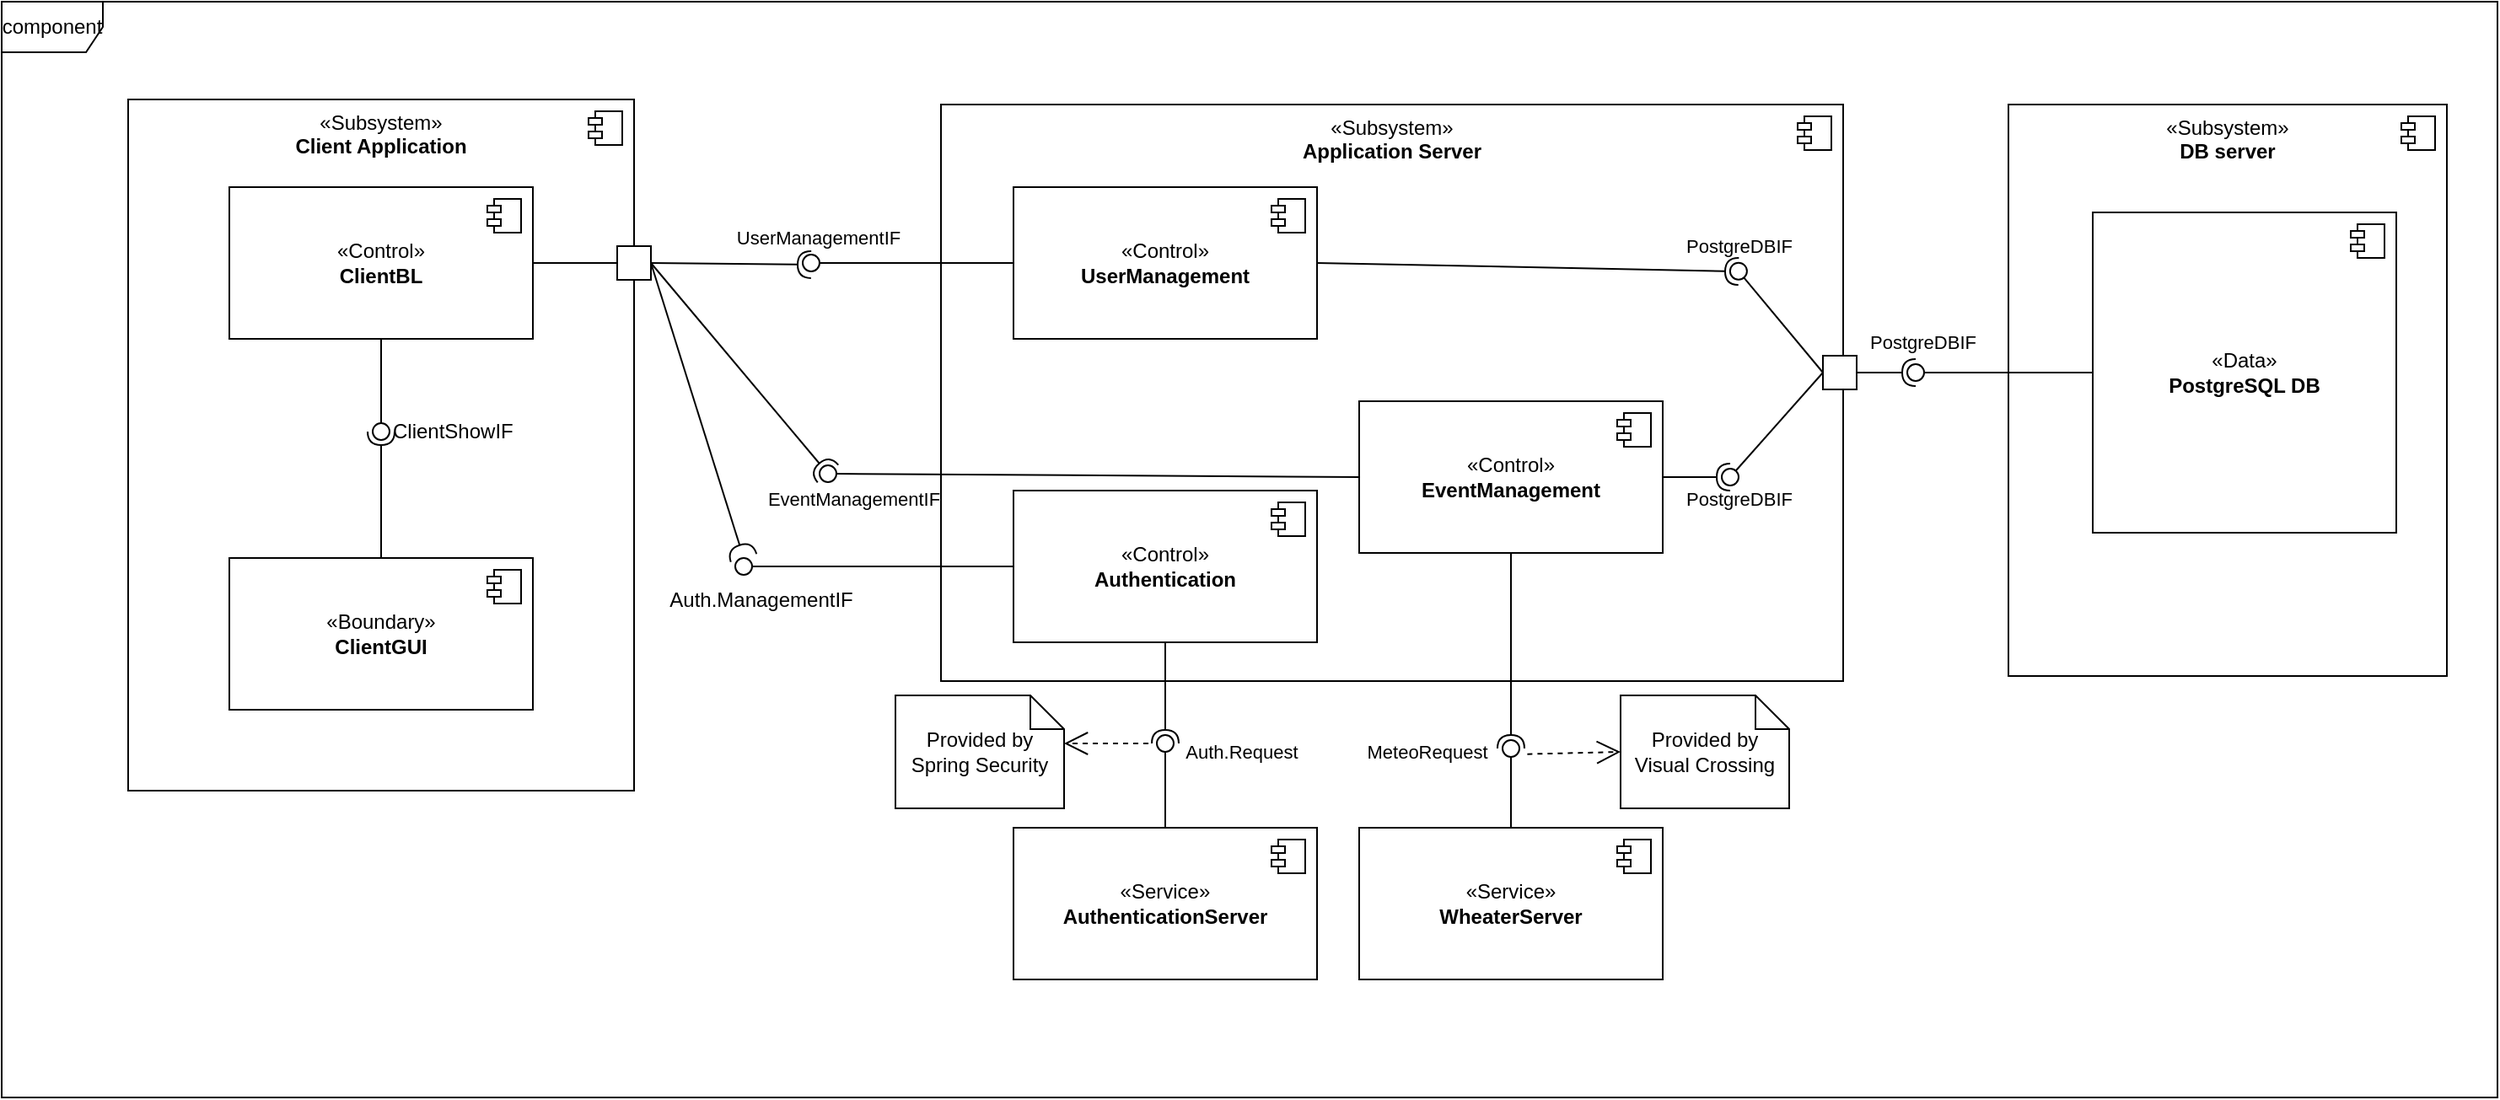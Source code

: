 <mxfile version="23.1.1" type="github">
  <diagram name="Pagina-1" id="ZtDWFs8vRNodkU7NK99P">
    <mxGraphModel dx="2713" dy="1718" grid="1" gridSize="10" guides="1" tooltips="1" connect="1" arrows="1" fold="1" page="1" pageScale="1" pageWidth="827" pageHeight="1169" math="0" shadow="0">
      <root>
        <mxCell id="0" />
        <mxCell id="1" parent="0" />
        <mxCell id="o72glYHgqPc7JBYB_R62-38" value="«Subsystem»&lt;br&gt;&lt;b&gt;DB server&lt;/b&gt;" style="html=1;dropTarget=0;whiteSpace=wrap;verticalAlign=top;" parent="1" vertex="1">
          <mxGeometry x="330" y="-29" width="260" height="339" as="geometry" />
        </mxCell>
        <mxCell id="o72glYHgqPc7JBYB_R62-39" value="" style="shape=module;jettyWidth=8;jettyHeight=4;" parent="o72glYHgqPc7JBYB_R62-38" vertex="1">
          <mxGeometry x="1" width="20" height="20" relative="1" as="geometry">
            <mxPoint x="-27" y="7" as="offset" />
          </mxGeometry>
        </mxCell>
        <mxCell id="o72glYHgqPc7JBYB_R62-35" value="«Subsystem»&lt;br&gt;&lt;b&gt;Application Server&lt;/b&gt;" style="html=1;dropTarget=0;whiteSpace=wrap;verticalAlign=top;" parent="1" vertex="1">
          <mxGeometry x="-303" y="-29" width="535" height="342" as="geometry" />
        </mxCell>
        <mxCell id="o72glYHgqPc7JBYB_R62-36" value="" style="shape=module;jettyWidth=8;jettyHeight=4;" parent="o72glYHgqPc7JBYB_R62-35" vertex="1">
          <mxGeometry x="1" width="20" height="20" relative="1" as="geometry">
            <mxPoint x="-27" y="7" as="offset" />
          </mxGeometry>
        </mxCell>
        <mxCell id="o72glYHgqPc7JBYB_R62-1" value="«Subsystem»&lt;br&gt;&lt;b&gt;Client Application&lt;/b&gt;" style="html=1;dropTarget=0;whiteSpace=wrap;verticalAlign=top;" parent="1" vertex="1">
          <mxGeometry x="-785" y="-32" width="300" height="410" as="geometry" />
        </mxCell>
        <mxCell id="o72glYHgqPc7JBYB_R62-2" value="" style="shape=module;jettyWidth=8;jettyHeight=4;" parent="o72glYHgqPc7JBYB_R62-1" vertex="1">
          <mxGeometry x="1" width="20" height="20" relative="1" as="geometry">
            <mxPoint x="-27" y="7" as="offset" />
          </mxGeometry>
        </mxCell>
        <mxCell id="5seyrMzP3nXMBWjV6_gZ-1" value="«Data»&lt;br style=&quot;border-color: var(--border-color);&quot;&gt;&lt;b&gt;PostgreSQL DB&lt;/b&gt;" style="html=1;dropTarget=0;whiteSpace=wrap;" parent="1" vertex="1">
          <mxGeometry x="380" y="35" width="180" height="190" as="geometry" />
        </mxCell>
        <mxCell id="5seyrMzP3nXMBWjV6_gZ-2" value="" style="shape=module;jettyWidth=8;jettyHeight=4;" parent="5seyrMzP3nXMBWjV6_gZ-1" vertex="1">
          <mxGeometry x="1" width="20" height="20" relative="1" as="geometry">
            <mxPoint x="-27" y="7" as="offset" />
          </mxGeometry>
        </mxCell>
        <mxCell id="5seyrMzP3nXMBWjV6_gZ-16" value="" style="ellipse;whiteSpace=wrap;html=1;align=center;aspect=fixed;fillColor=none;strokeColor=none;resizable=0;perimeter=centerPerimeter;rotatable=0;allowArrows=0;points=[];outlineConnect=1;" parent="1" vertex="1">
          <mxGeometry x="125" y="190" width="10" height="10" as="geometry" />
        </mxCell>
        <mxCell id="5seyrMzP3nXMBWjV6_gZ-22" value="" style="ellipse;whiteSpace=wrap;html=1;align=center;aspect=fixed;fillColor=none;strokeColor=none;resizable=0;perimeter=centerPerimeter;rotatable=0;allowArrows=0;points=[];outlineConnect=1;" parent="1" vertex="1">
          <mxGeometry x="520" y="90" width="10" height="10" as="geometry" />
        </mxCell>
        <mxCell id="5seyrMzP3nXMBWjV6_gZ-24" value="«Control»&lt;br style=&quot;border-color: var(--border-color);&quot;&gt;&lt;b&gt;UserManagement&lt;/b&gt;" style="html=1;dropTarget=0;whiteSpace=wrap;" parent="1" vertex="1">
          <mxGeometry x="-260" y="20" width="180" height="90" as="geometry" />
        </mxCell>
        <mxCell id="5seyrMzP3nXMBWjV6_gZ-25" value="" style="shape=module;jettyWidth=8;jettyHeight=4;" parent="5seyrMzP3nXMBWjV6_gZ-24" vertex="1">
          <mxGeometry x="1" width="20" height="20" relative="1" as="geometry">
            <mxPoint x="-27" y="7" as="offset" />
          </mxGeometry>
        </mxCell>
        <mxCell id="5seyrMzP3nXMBWjV6_gZ-26" value="«Control»&lt;br style=&quot;border-color: var(--border-color);&quot;&gt;&lt;b&gt;EventManagement&lt;/b&gt;" style="html=1;dropTarget=0;whiteSpace=wrap;" parent="1" vertex="1">
          <mxGeometry x="-55" y="147" width="180" height="90" as="geometry" />
        </mxCell>
        <mxCell id="5seyrMzP3nXMBWjV6_gZ-27" value="" style="shape=module;jettyWidth=8;jettyHeight=4;" parent="5seyrMzP3nXMBWjV6_gZ-26" vertex="1">
          <mxGeometry x="1" width="20" height="20" relative="1" as="geometry">
            <mxPoint x="-27" y="7" as="offset" />
          </mxGeometry>
        </mxCell>
        <mxCell id="5seyrMzP3nXMBWjV6_gZ-40" value="" style="ellipse;whiteSpace=wrap;html=1;align=center;aspect=fixed;fillColor=none;strokeColor=none;resizable=0;perimeter=centerPerimeter;rotatable=0;allowArrows=0;points=[];outlineConnect=1;" parent="1" vertex="1">
          <mxGeometry x="165" y="180" width="10" height="10" as="geometry" />
        </mxCell>
        <mxCell id="5seyrMzP3nXMBWjV6_gZ-41" value="PostgreDBIF" style="edgeLabel;html=1;align=center;verticalAlign=middle;resizable=0;points=[];" parent="1" vertex="1" connectable="0">
          <mxGeometry x="270" y="120" as="geometry">
            <mxPoint x="9" y="-8" as="offset" />
          </mxGeometry>
        </mxCell>
        <mxCell id="5seyrMzP3nXMBWjV6_gZ-46" value="" style="ellipse;whiteSpace=wrap;html=1;align=center;aspect=fixed;fillColor=none;strokeColor=none;resizable=0;perimeter=centerPerimeter;rotatable=0;allowArrows=0;points=[];outlineConnect=1;" parent="1" vertex="1">
          <mxGeometry x="-5" y="60" width="10" height="10" as="geometry" />
        </mxCell>
        <mxCell id="5seyrMzP3nXMBWjV6_gZ-60" value="" style="ellipse;whiteSpace=wrap;html=1;align=center;aspect=fixed;fillColor=none;strokeColor=none;resizable=0;perimeter=centerPerimeter;rotatable=0;allowArrows=0;points=[];outlineConnect=1;" parent="1" vertex="1">
          <mxGeometry x="25" y="358" width="10" height="10" as="geometry" />
        </mxCell>
        <mxCell id="5seyrMzP3nXMBWjV6_gZ-64" value="" style="ellipse;whiteSpace=wrap;html=1;align=center;aspect=fixed;fillColor=none;strokeColor=none;resizable=0;perimeter=centerPerimeter;rotatable=0;allowArrows=0;points=[];outlineConnect=1;" parent="1" vertex="1">
          <mxGeometry x="-175" y="358" width="10" height="10" as="geometry" />
        </mxCell>
        <mxCell id="5seyrMzP3nXMBWjV6_gZ-69" value="" style="ellipse;whiteSpace=wrap;html=1;align=center;aspect=fixed;fillColor=none;strokeColor=none;resizable=0;perimeter=centerPerimeter;rotatable=0;allowArrows=0;points=[];outlineConnect=1;" parent="1" vertex="1">
          <mxGeometry x="55" y="280" width="10" height="10" as="geometry" />
        </mxCell>
        <mxCell id="5seyrMzP3nXMBWjV6_gZ-73" value="" style="ellipse;whiteSpace=wrap;html=1;align=center;aspect=fixed;fillColor=none;strokeColor=none;resizable=0;perimeter=centerPerimeter;rotatable=0;allowArrows=0;points=[];outlineConnect=1;" parent="1" vertex="1">
          <mxGeometry x="55" y="280" width="10" height="10" as="geometry" />
        </mxCell>
        <mxCell id="5seyrMzP3nXMBWjV6_gZ-74" value="Auth.Request" style="text;html=1;align=center;verticalAlign=middle;resizable=0;points=[];autosize=1;strokeColor=none;fillColor=none;fontSize=11;" parent="1" vertex="1">
          <mxGeometry x="-170" y="340" width="90" height="30" as="geometry" />
        </mxCell>
        <mxCell id="5seyrMzP3nXMBWjV6_gZ-77" value="«Control»&lt;br style=&quot;border-color: var(--border-color);&quot;&gt;&lt;b&gt;ClientBL&lt;/b&gt;" style="html=1;dropTarget=0;whiteSpace=wrap;" parent="1" vertex="1">
          <mxGeometry x="-725" y="20" width="180" height="90" as="geometry" />
        </mxCell>
        <mxCell id="5seyrMzP3nXMBWjV6_gZ-78" value="" style="shape=module;jettyWidth=8;jettyHeight=4;" parent="5seyrMzP3nXMBWjV6_gZ-77" vertex="1">
          <mxGeometry x="1" width="20" height="20" relative="1" as="geometry">
            <mxPoint x="-27" y="7" as="offset" />
          </mxGeometry>
        </mxCell>
        <mxCell id="5seyrMzP3nXMBWjV6_gZ-79" value="«Boundary»&lt;br style=&quot;border-color: var(--border-color);&quot;&gt;&lt;b&gt;ClientGUI&lt;/b&gt;" style="html=1;dropTarget=0;whiteSpace=wrap;" parent="1" vertex="1">
          <mxGeometry x="-725" y="240" width="180" height="90" as="geometry" />
        </mxCell>
        <mxCell id="5seyrMzP3nXMBWjV6_gZ-80" value="" style="shape=module;jettyWidth=8;jettyHeight=4;" parent="5seyrMzP3nXMBWjV6_gZ-79" vertex="1">
          <mxGeometry x="1" width="20" height="20" relative="1" as="geometry">
            <mxPoint x="-27" y="7" as="offset" />
          </mxGeometry>
        </mxCell>
        <mxCell id="5seyrMzP3nXMBWjV6_gZ-81" value="" style="rounded=0;orthogonalLoop=1;jettySize=auto;html=1;endArrow=halfCircle;endFill=0;endSize=6;strokeWidth=1;sketch=0;exitX=1;exitY=0.5;exitDx=0;exitDy=0;" parent="1" source="o72glYHgqPc7JBYB_R62-9" edge="1">
          <mxGeometry relative="1" as="geometry">
            <mxPoint x="-440" y="20" as="sourcePoint" />
            <mxPoint x="-380" y="66" as="targetPoint" />
          </mxGeometry>
        </mxCell>
        <mxCell id="5seyrMzP3nXMBWjV6_gZ-85" value="" style="rounded=0;orthogonalLoop=1;jettySize=auto;html=1;endArrow=halfCircle;endFill=0;endSize=6;strokeWidth=1;sketch=0;exitX=1;exitY=0.5;exitDx=0;exitDy=0;" parent="1" source="o72glYHgqPc7JBYB_R62-9" edge="1">
          <mxGeometry relative="1" as="geometry">
            <mxPoint x="-430" y="90" as="sourcePoint" />
            <mxPoint x="-370" y="190" as="targetPoint" />
          </mxGeometry>
        </mxCell>
        <mxCell id="5seyrMzP3nXMBWjV6_gZ-86" value="" style="rounded=0;orthogonalLoop=1;jettySize=auto;html=1;endArrow=oval;endFill=0;sketch=0;sourcePerimeterSpacing=0;targetPerimeterSpacing=0;endSize=10;exitX=0;exitY=0.5;exitDx=0;exitDy=0;" parent="1" source="5seyrMzP3nXMBWjV6_gZ-26" edge="1">
          <mxGeometry relative="1" as="geometry">
            <mxPoint x="-420" y="95" as="sourcePoint" />
            <mxPoint x="-370" y="190" as="targetPoint" />
          </mxGeometry>
        </mxCell>
        <mxCell id="5seyrMzP3nXMBWjV6_gZ-87" value="" style="ellipse;whiteSpace=wrap;html=1;align=center;aspect=fixed;fillColor=none;strokeColor=none;resizable=0;perimeter=centerPerimeter;rotatable=0;allowArrows=0;points=[];outlineConnect=1;" parent="1" vertex="1">
          <mxGeometry x="-405" y="90" width="10" height="10" as="geometry" />
        </mxCell>
        <mxCell id="5seyrMzP3nXMBWjV6_gZ-88" value="EventManagementIF" style="text;html=1;align=center;verticalAlign=middle;resizable=0;points=[];autosize=1;strokeColor=none;fillColor=none;fontSize=11;" parent="1" vertex="1">
          <mxGeometry x="-420" y="190" width="130" height="30" as="geometry" />
        </mxCell>
        <mxCell id="zFvqHr5xl_vMfdKAqCoj-5" value="" style="rounded=0;orthogonalLoop=1;jettySize=auto;html=1;endArrow=halfCircle;endFill=0;endSize=6;strokeWidth=1;sketch=0;exitX=1;exitY=0.5;exitDx=0;exitDy=0;" parent="1" source="o72glYHgqPc7JBYB_R62-37" target="zFvqHr5xl_vMfdKAqCoj-7" edge="1">
          <mxGeometry relative="1" as="geometry">
            <mxPoint x="280" y="125" as="sourcePoint" />
          </mxGeometry>
        </mxCell>
        <mxCell id="zFvqHr5xl_vMfdKAqCoj-9" value="" style="rounded=0;orthogonalLoop=1;jettySize=auto;html=1;endArrow=oval;endFill=0;sketch=0;sourcePerimeterSpacing=0;targetPerimeterSpacing=0;endSize=10;exitX=0;exitY=0.5;exitDx=0;exitDy=0;entryX=0.867;entryY=0.667;entryDx=0;entryDy=0;entryPerimeter=0;" parent="1" source="5seyrMzP3nXMBWjV6_gZ-1" target="zFvqHr5xl_vMfdKAqCoj-7" edge="1">
          <mxGeometry relative="1" as="geometry">
            <mxPoint x="580" y="98" as="sourcePoint" />
            <mxPoint x="200" y="95" as="targetPoint" />
            <Array as="points">
              <mxPoint x="290" y="130" />
            </Array>
          </mxGeometry>
        </mxCell>
        <mxCell id="zFvqHr5xl_vMfdKAqCoj-7" value="" style="ellipse;whiteSpace=wrap;html=1;align=center;aspect=fixed;fillColor=none;strokeColor=none;resizable=0;perimeter=centerPerimeter;rotatable=0;allowArrows=0;points=[];outlineConnect=1;" parent="1" vertex="1">
          <mxGeometry x="270" y="125" width="10" height="10" as="geometry" />
        </mxCell>
        <mxCell id="KeYxlR6JVcF8Aqz_7-zb-5" value="«Service»&lt;br&gt;&lt;b&gt;WheaterServer&lt;/b&gt;" style="html=1;dropTarget=0;whiteSpace=wrap;" parent="1" vertex="1">
          <mxGeometry x="-55" y="400" width="180" height="90" as="geometry" />
        </mxCell>
        <mxCell id="KeYxlR6JVcF8Aqz_7-zb-6" value="" style="shape=module;jettyWidth=8;jettyHeight=4;" parent="KeYxlR6JVcF8Aqz_7-zb-5" vertex="1">
          <mxGeometry x="1" width="20" height="20" relative="1" as="geometry">
            <mxPoint x="-27" y="7" as="offset" />
          </mxGeometry>
        </mxCell>
        <mxCell id="KeYxlR6JVcF8Aqz_7-zb-7" value="«Service»&lt;br&gt;&lt;b&gt;AuthenticationServer&lt;/b&gt;" style="html=1;dropTarget=0;whiteSpace=wrap;" parent="1" vertex="1">
          <mxGeometry x="-260" y="400" width="180" height="90" as="geometry" />
        </mxCell>
        <mxCell id="KeYxlR6JVcF8Aqz_7-zb-8" value="" style="shape=module;jettyWidth=8;jettyHeight=4;" parent="KeYxlR6JVcF8Aqz_7-zb-7" vertex="1">
          <mxGeometry x="1" width="20" height="20" relative="1" as="geometry">
            <mxPoint x="-27" y="7" as="offset" />
          </mxGeometry>
        </mxCell>
        <mxCell id="o72glYHgqPc7JBYB_R62-6" value="" style="rounded=0;orthogonalLoop=1;jettySize=auto;html=1;endArrow=halfCircle;endFill=0;endSize=6;strokeWidth=1;sketch=0;entryX=-0.167;entryY=0.967;entryDx=0;entryDy=0;entryPerimeter=0;" parent="1" target="o72glYHgqPc7JBYB_R62-8" edge="1">
          <mxGeometry relative="1" as="geometry">
            <mxPoint x="-635" y="240" as="sourcePoint" />
            <mxPoint x="-660.5" y="165" as="targetPoint" />
          </mxGeometry>
        </mxCell>
        <mxCell id="o72glYHgqPc7JBYB_R62-7" value="" style="rounded=0;orthogonalLoop=1;jettySize=auto;html=1;endArrow=oval;endFill=0;sketch=0;sourcePerimeterSpacing=0;targetPerimeterSpacing=0;endSize=10;exitX=0.5;exitY=1;exitDx=0;exitDy=0;" parent="1" source="5seyrMzP3nXMBWjV6_gZ-77" target="o72glYHgqPc7JBYB_R62-8" edge="1">
          <mxGeometry relative="1" as="geometry">
            <mxPoint x="-500" y="165" as="sourcePoint" />
          </mxGeometry>
        </mxCell>
        <mxCell id="o72glYHgqPc7JBYB_R62-8" value="ClientShowIF" style="ellipse;whiteSpace=wrap;html=1;align=left;aspect=fixed;fillColor=none;strokeColor=none;resizable=0;perimeter=centerPerimeter;rotatable=0;allowArrows=0;points=[];outlineConnect=1;labelPosition=right;verticalLabelPosition=middle;verticalAlign=middle;" parent="1" vertex="1">
          <mxGeometry x="-640" y="160" width="10" height="10" as="geometry" />
        </mxCell>
        <mxCell id="o72glYHgqPc7JBYB_R62-12" value="" style="endArrow=none;html=1;rounded=0;exitX=1;exitY=0.5;exitDx=0;exitDy=0;entryX=0;entryY=0.5;entryDx=0;entryDy=0;" parent="1" source="5seyrMzP3nXMBWjV6_gZ-77" target="o72glYHgqPc7JBYB_R62-9" edge="1">
          <mxGeometry width="50" height="50" relative="1" as="geometry">
            <mxPoint x="-565" y="65" as="sourcePoint" />
            <mxPoint x="-450" y="150" as="targetPoint" />
          </mxGeometry>
        </mxCell>
        <mxCell id="o72glYHgqPc7JBYB_R62-9" value="" style="whiteSpace=wrap;html=1;aspect=fixed;" parent="1" vertex="1">
          <mxGeometry x="-495" y="55" width="20" height="20" as="geometry" />
        </mxCell>
        <mxCell id="o72glYHgqPc7JBYB_R62-18" value="" style="rounded=0;orthogonalLoop=1;jettySize=auto;html=1;endArrow=oval;endFill=0;sketch=0;sourcePerimeterSpacing=0;targetPerimeterSpacing=0;endSize=10;exitX=0;exitY=0.5;exitDx=0;exitDy=0;" parent="1" source="5seyrMzP3nXMBWjV6_gZ-24" edge="1">
          <mxGeometry relative="1" as="geometry">
            <mxPoint x="-260" y="65" as="sourcePoint" />
            <mxPoint x="-380" y="65" as="targetPoint" />
          </mxGeometry>
        </mxCell>
        <mxCell id="o72glYHgqPc7JBYB_R62-19" value="UserManagementIF" style="edgeLabel;html=1;align=center;verticalAlign=middle;resizable=0;points=[];" parent="o72glYHgqPc7JBYB_R62-18" vertex="1" connectable="0">
          <mxGeometry x="0.933" y="11" relative="1" as="geometry">
            <mxPoint y="-26" as="offset" />
          </mxGeometry>
        </mxCell>
        <mxCell id="5seyrMzP3nXMBWjV6_gZ-30" value="" style="ellipse;whiteSpace=wrap;html=1;align=center;aspect=fixed;fillColor=none;strokeColor=none;resizable=0;perimeter=centerPerimeter;rotatable=0;allowArrows=0;points=[];outlineConnect=1;" parent="1" vertex="1">
          <mxGeometry x="150" y="190" width="10" height="10" as="geometry" />
        </mxCell>
        <mxCell id="o72glYHgqPc7JBYB_R62-37" value="" style="whiteSpace=wrap;html=1;aspect=fixed;" parent="1" vertex="1">
          <mxGeometry x="220" y="120" width="20" height="20" as="geometry" />
        </mxCell>
        <mxCell id="o72glYHgqPc7JBYB_R62-40" value="component" style="shape=umlFrame;whiteSpace=wrap;html=1;pointerEvents=0;" parent="1" vertex="1">
          <mxGeometry x="-860" y="-90" width="1480" height="650" as="geometry" />
        </mxCell>
        <mxCell id="o72glYHgqPc7JBYB_R62-41" value="" style="rounded=0;orthogonalLoop=1;jettySize=auto;html=1;endArrow=halfCircle;endFill=0;endSize=6;strokeWidth=1;sketch=0;exitX=0.5;exitY=1;exitDx=0;exitDy=0;" parent="1" source="1sYeR-pIAUtY4ROTJFeE-1" edge="1">
          <mxGeometry relative="1" as="geometry">
            <mxPoint x="-100" y="345" as="sourcePoint" />
            <mxPoint x="-170" y="350" as="targetPoint" />
          </mxGeometry>
        </mxCell>
        <mxCell id="o72glYHgqPc7JBYB_R62-42" value="" style="rounded=0;orthogonalLoop=1;jettySize=auto;html=1;endArrow=oval;endFill=0;sketch=0;sourcePerimeterSpacing=0;targetPerimeterSpacing=0;endSize=10;exitX=0.5;exitY=0;exitDx=0;exitDy=0;" parent="1" source="KeYxlR6JVcF8Aqz_7-zb-7" edge="1">
          <mxGeometry relative="1" as="geometry">
            <mxPoint x="-140" y="345" as="sourcePoint" />
            <mxPoint x="-170" y="350" as="targetPoint" />
          </mxGeometry>
        </mxCell>
        <mxCell id="o72glYHgqPc7JBYB_R62-43" value="" style="ellipse;whiteSpace=wrap;html=1;align=center;aspect=fixed;fillColor=none;strokeColor=none;resizable=0;perimeter=centerPerimeter;rotatable=0;allowArrows=0;points=[];outlineConnect=1;" parent="1" vertex="1">
          <mxGeometry x="-125" y="340" width="10" height="10" as="geometry" />
        </mxCell>
        <mxCell id="o72glYHgqPc7JBYB_R62-46" value="" style="rounded=0;orthogonalLoop=1;jettySize=auto;html=1;endArrow=halfCircle;endFill=0;endSize=6;strokeWidth=1;sketch=0;exitX=1;exitY=0.5;exitDx=0;exitDy=0;" parent="1" source="5seyrMzP3nXMBWjV6_gZ-26" edge="1">
          <mxGeometry relative="1" as="geometry">
            <mxPoint x="20" y="125" as="sourcePoint" />
            <mxPoint x="165" y="192" as="targetPoint" />
          </mxGeometry>
        </mxCell>
        <mxCell id="o72glYHgqPc7JBYB_R62-47" value="" style="rounded=0;orthogonalLoop=1;jettySize=auto;html=1;endArrow=oval;endFill=0;sketch=0;sourcePerimeterSpacing=0;targetPerimeterSpacing=0;endSize=10;exitX=0;exitY=0.5;exitDx=0;exitDy=0;entryX=0.8;entryY=1;entryDx=0;entryDy=0;entryPerimeter=0;" parent="1" source="o72glYHgqPc7JBYB_R62-37" edge="1">
          <mxGeometry relative="1" as="geometry">
            <mxPoint x="-20" y="125" as="sourcePoint" />
            <mxPoint x="165" y="192" as="targetPoint" />
          </mxGeometry>
        </mxCell>
        <mxCell id="o72glYHgqPc7JBYB_R62-50" value="&lt;font style=&quot;font-size: 11px;&quot;&gt;PostgreDBIF&lt;/font&gt;" style="text;html=1;align=center;verticalAlign=middle;resizable=0;points=[];autosize=1;strokeColor=none;fillColor=none;" parent="1" vertex="1">
          <mxGeometry x="125" y="190" width="90" height="30" as="geometry" />
        </mxCell>
        <mxCell id="o72glYHgqPc7JBYB_R62-51" value="" style="rounded=0;orthogonalLoop=1;jettySize=auto;html=1;endArrow=halfCircle;endFill=0;endSize=6;strokeWidth=1;sketch=0;exitX=0.5;exitY=1;exitDx=0;exitDy=0;" parent="1" source="5seyrMzP3nXMBWjV6_gZ-26" edge="1">
          <mxGeometry relative="1" as="geometry">
            <mxPoint x="20" y="245" as="sourcePoint" />
            <mxPoint x="35" y="353" as="targetPoint" />
          </mxGeometry>
        </mxCell>
        <mxCell id="o72glYHgqPc7JBYB_R62-54" value="" style="rounded=0;orthogonalLoop=1;jettySize=auto;html=1;endArrow=oval;endFill=0;sketch=0;sourcePerimeterSpacing=0;targetPerimeterSpacing=0;endSize=10;exitX=0.5;exitY=0;exitDx=0;exitDy=0;" parent="1" source="KeYxlR6JVcF8Aqz_7-zb-5" edge="1">
          <mxGeometry relative="1" as="geometry">
            <mxPoint x="30" y="400" as="sourcePoint" />
            <mxPoint x="35" y="353" as="targetPoint" />
          </mxGeometry>
        </mxCell>
        <mxCell id="o72glYHgqPc7JBYB_R62-55" value="&lt;span style=&quot;font-size: 11px;&quot;&gt;MeteoRequest&lt;br&gt;&lt;/span&gt;" style="text;html=1;align=center;verticalAlign=middle;resizable=0;points=[];autosize=1;strokeColor=none;fillColor=none;" parent="1" vertex="1">
          <mxGeometry x="-65" y="340" width="100" height="30" as="geometry" />
        </mxCell>
        <mxCell id="o72glYHgqPc7JBYB_R62-58" value="" style="rounded=0;orthogonalLoop=1;jettySize=auto;html=1;endArrow=halfCircle;endFill=0;endSize=6;strokeWidth=1;sketch=0;exitX=1;exitY=0.5;exitDx=0;exitDy=0;" parent="1" source="5seyrMzP3nXMBWjV6_gZ-24" edge="1">
          <mxGeometry relative="1" as="geometry">
            <mxPoint x="-60" y="125" as="sourcePoint" />
            <mxPoint x="170" y="70" as="targetPoint" />
          </mxGeometry>
        </mxCell>
        <mxCell id="o72glYHgqPc7JBYB_R62-59" value="" style="rounded=0;orthogonalLoop=1;jettySize=auto;html=1;endArrow=oval;endFill=0;sketch=0;sourcePerimeterSpacing=0;targetPerimeterSpacing=0;endSize=10;exitX=0;exitY=0.5;exitDx=0;exitDy=0;entryX=0.884;entryY=0.289;entryDx=0;entryDy=0;entryPerimeter=0;" parent="1" source="o72glYHgqPc7JBYB_R62-37" target="o72glYHgqPc7JBYB_R62-35" edge="1">
          <mxGeometry relative="1" as="geometry">
            <mxPoint x="-100" y="125" as="sourcePoint" />
          </mxGeometry>
        </mxCell>
        <mxCell id="o72glYHgqPc7JBYB_R62-60" value="" style="ellipse;whiteSpace=wrap;html=1;align=center;aspect=fixed;fillColor=none;strokeColor=none;resizable=0;perimeter=centerPerimeter;rotatable=0;allowArrows=0;points=[];outlineConnect=1;" parent="1" vertex="1">
          <mxGeometry x="-85" y="120" width="10" height="10" as="geometry" />
        </mxCell>
        <mxCell id="o72glYHgqPc7JBYB_R62-61" value="&lt;font style=&quot;font-size: 11px;&quot;&gt;PostgreDBIF&lt;/font&gt;" style="text;html=1;align=center;verticalAlign=middle;resizable=0;points=[];autosize=1;strokeColor=none;fillColor=none;" parent="1" vertex="1">
          <mxGeometry x="125" y="40" width="90" height="30" as="geometry" />
        </mxCell>
        <mxCell id="o72glYHgqPc7JBYB_R62-64" value="" style="endArrow=open;endSize=12;dashed=1;html=1;rounded=0;" parent="1" edge="1">
          <mxGeometry width="160" relative="1" as="geometry">
            <mxPoint x="-180" y="350" as="sourcePoint" />
            <mxPoint x="-230" y="350" as="targetPoint" />
          </mxGeometry>
        </mxCell>
        <mxCell id="o72glYHgqPc7JBYB_R62-67" value="Provided by Spring Security" style="shape=note;size=20;whiteSpace=wrap;html=1;" parent="1" vertex="1">
          <mxGeometry x="-330" y="321.5" width="100" height="67" as="geometry" />
        </mxCell>
        <mxCell id="o72glYHgqPc7JBYB_R62-69" value="Provided by Visual Crossing" style="shape=note;size=20;whiteSpace=wrap;html=1;" parent="1" vertex="1">
          <mxGeometry x="100" y="321.5" width="100" height="67" as="geometry" />
        </mxCell>
        <mxCell id="o72glYHgqPc7JBYB_R62-70" value="" style="endArrow=open;endSize=12;dashed=1;html=1;rounded=0;exitX=1.097;exitY=0.544;exitDx=0;exitDy=0;exitPerimeter=0;entryX=0;entryY=0.5;entryDx=0;entryDy=0;entryPerimeter=0;" parent="1" source="o72glYHgqPc7JBYB_R62-55" target="o72glYHgqPc7JBYB_R62-69" edge="1">
          <mxGeometry width="160" relative="1" as="geometry">
            <mxPoint x="-70" y="390" as="sourcePoint" />
            <mxPoint x="90" y="390" as="targetPoint" />
          </mxGeometry>
        </mxCell>
        <mxCell id="1sYeR-pIAUtY4ROTJFeE-1" value="«Control»&lt;br&gt;&lt;b&gt;Authentication&lt;/b&gt;" style="html=1;dropTarget=0;whiteSpace=wrap;" vertex="1" parent="1">
          <mxGeometry x="-260" y="200" width="180" height="90" as="geometry" />
        </mxCell>
        <mxCell id="1sYeR-pIAUtY4ROTJFeE-2" value="" style="shape=module;jettyWidth=8;jettyHeight=4;" vertex="1" parent="1sYeR-pIAUtY4ROTJFeE-1">
          <mxGeometry x="1" width="20" height="20" relative="1" as="geometry">
            <mxPoint x="-27" y="7" as="offset" />
          </mxGeometry>
        </mxCell>
        <mxCell id="1sYeR-pIAUtY4ROTJFeE-3" value="" style="rounded=0;orthogonalLoop=1;jettySize=auto;html=1;endArrow=halfCircle;endFill=0;endSize=6;strokeWidth=1;sketch=0;exitX=1;exitY=0.5;exitDx=0;exitDy=0;" edge="1" parent="1" source="o72glYHgqPc7JBYB_R62-9">
          <mxGeometry relative="1" as="geometry">
            <mxPoint x="-150" y="185" as="sourcePoint" />
            <mxPoint x="-420" y="240" as="targetPoint" />
          </mxGeometry>
        </mxCell>
        <mxCell id="1sYeR-pIAUtY4ROTJFeE-4" value="" style="rounded=0;orthogonalLoop=1;jettySize=auto;html=1;endArrow=oval;endFill=0;sketch=0;sourcePerimeterSpacing=0;targetPerimeterSpacing=0;endSize=10;exitX=0;exitY=0.5;exitDx=0;exitDy=0;" edge="1" parent="1" source="1sYeR-pIAUtY4ROTJFeE-1">
          <mxGeometry relative="1" as="geometry">
            <mxPoint x="-190" y="185" as="sourcePoint" />
            <mxPoint x="-420" y="245" as="targetPoint" />
          </mxGeometry>
        </mxCell>
        <mxCell id="1sYeR-pIAUtY4ROTJFeE-5" value="" style="ellipse;whiteSpace=wrap;html=1;align=center;aspect=fixed;fillColor=none;strokeColor=none;resizable=0;perimeter=centerPerimeter;rotatable=0;allowArrows=0;points=[];outlineConnect=1;" vertex="1" parent="1">
          <mxGeometry x="-175" y="180" width="10" height="10" as="geometry" />
        </mxCell>
        <mxCell id="1sYeR-pIAUtY4ROTJFeE-7" value="Auth.ManagementIF&lt;br&gt;" style="text;html=1;align=center;verticalAlign=middle;resizable=0;points=[];autosize=1;strokeColor=none;fillColor=none;" vertex="1" parent="1">
          <mxGeometry x="-475" y="250" width="130" height="30" as="geometry" />
        </mxCell>
      </root>
    </mxGraphModel>
  </diagram>
</mxfile>
